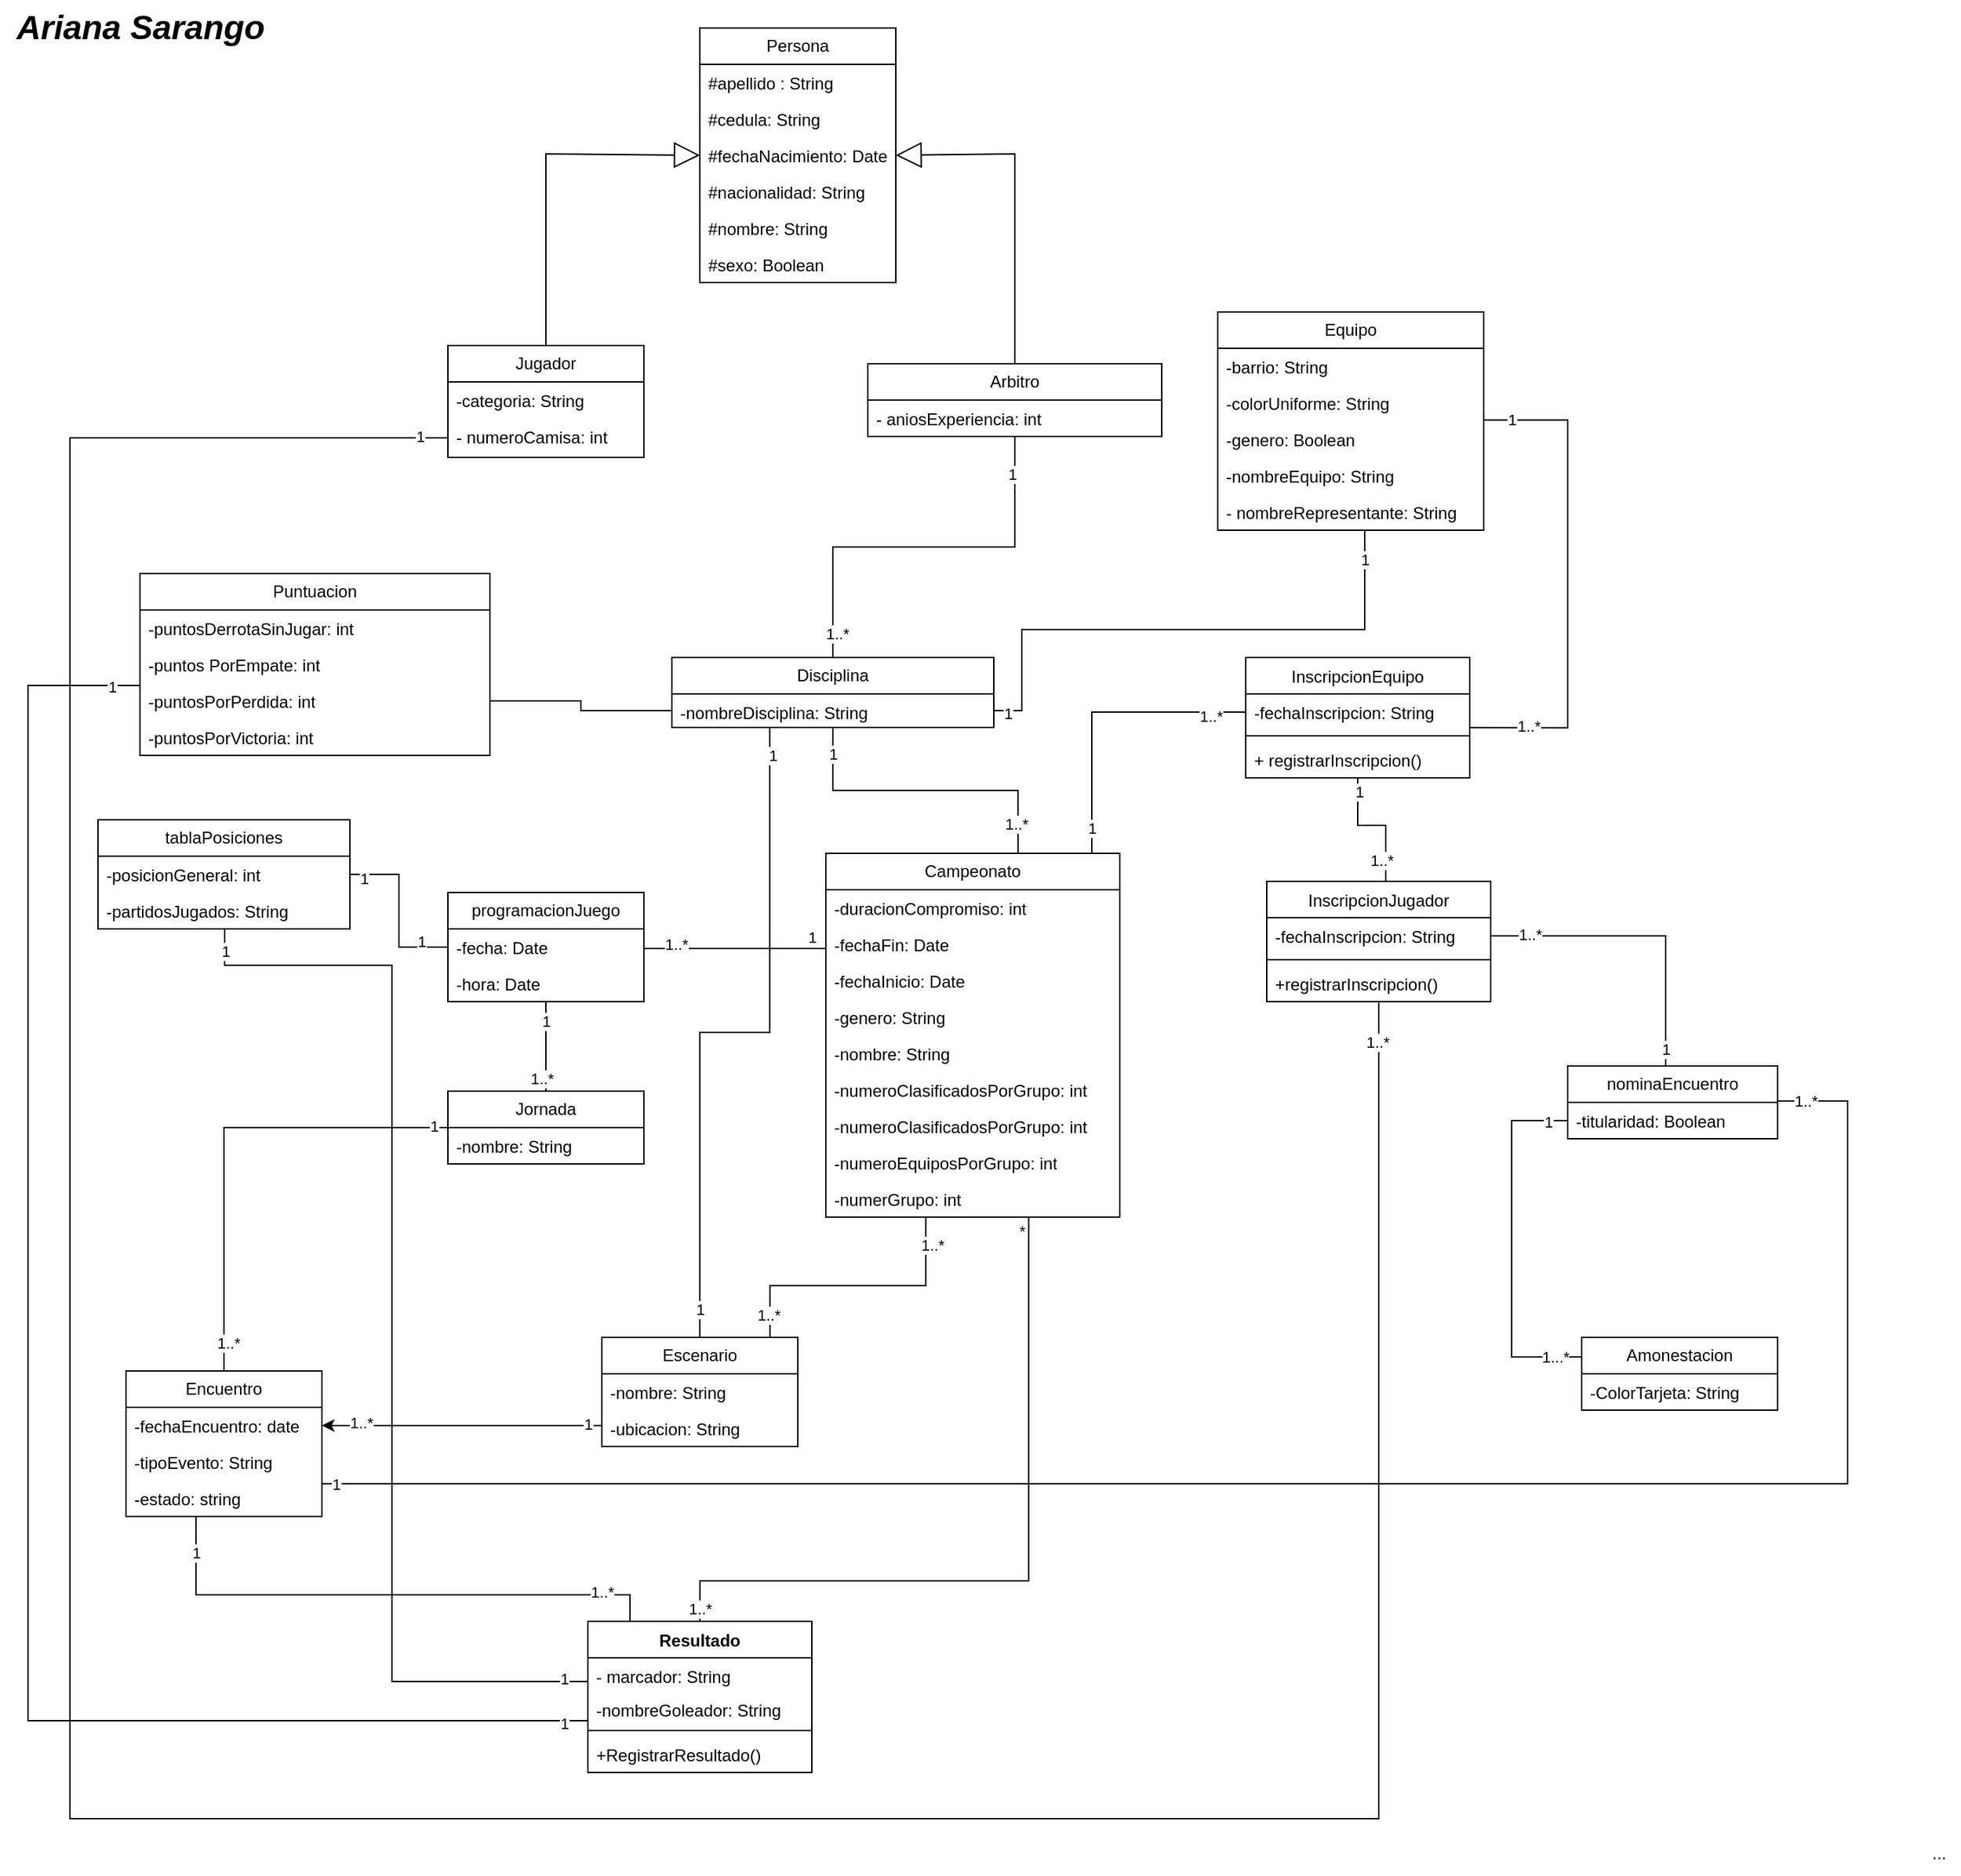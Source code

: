 <mxfile version="24.7.6">
  <diagram id="C5RBs43oDa-KdzZeNtuy" name="Page-1">
    <mxGraphModel dx="2096" dy="1046" grid="1" gridSize="10" guides="1" tooltips="1" connect="1" arrows="1" fold="1" page="1" pageScale="1" pageWidth="827" pageHeight="1169" math="0" shadow="0">
      <root>
        <mxCell id="WIyWlLk6GJQsqaUBKTNV-0" />
        <mxCell id="WIyWlLk6GJQsqaUBKTNV-1" parent="WIyWlLk6GJQsqaUBKTNV-0" />
        <mxCell id="uqy0096TLvoVK40KqQ0G-0" value="Persona" style="swimlane;fontStyle=0;childLayout=stackLayout;horizontal=1;startSize=26;fillColor=none;horizontalStack=0;resizeParent=1;resizeParentMax=0;resizeLast=0;collapsible=1;marginBottom=0;whiteSpace=wrap;html=1;" vertex="1" parent="WIyWlLk6GJQsqaUBKTNV-1">
          <mxGeometry x="510" y="30" width="140" height="182" as="geometry">
            <mxRectangle x="510" y="30" width="90" height="30" as="alternateBounds" />
          </mxGeometry>
        </mxCell>
        <mxCell id="uqy0096TLvoVK40KqQ0G-1" value="#apellido : String" style="text;strokeColor=none;fillColor=none;align=left;verticalAlign=top;spacingLeft=4;spacingRight=4;overflow=hidden;rotatable=0;points=[[0,0.5],[1,0.5]];portConstraint=eastwest;whiteSpace=wrap;html=1;" vertex="1" parent="uqy0096TLvoVK40KqQ0G-0">
          <mxGeometry y="26" width="140" height="26" as="geometry" />
        </mxCell>
        <mxCell id="uqy0096TLvoVK40KqQ0G-2" value="#cedula: String" style="text;strokeColor=none;fillColor=none;align=left;verticalAlign=top;spacingLeft=4;spacingRight=4;overflow=hidden;rotatable=0;points=[[0,0.5],[1,0.5]];portConstraint=eastwest;whiteSpace=wrap;html=1;" vertex="1" parent="uqy0096TLvoVK40KqQ0G-0">
          <mxGeometry y="52" width="140" height="26" as="geometry" />
        </mxCell>
        <mxCell id="uqy0096TLvoVK40KqQ0G-3" value="#fechaNacimiento: Date" style="text;strokeColor=none;fillColor=none;align=left;verticalAlign=top;spacingLeft=4;spacingRight=4;overflow=hidden;rotatable=0;points=[[0,0.5],[1,0.5]];portConstraint=eastwest;whiteSpace=wrap;html=1;" vertex="1" parent="uqy0096TLvoVK40KqQ0G-0">
          <mxGeometry y="78" width="140" height="26" as="geometry" />
        </mxCell>
        <mxCell id="uqy0096TLvoVK40KqQ0G-4" value="#nacionalidad: String" style="text;strokeColor=none;fillColor=none;align=left;verticalAlign=top;spacingLeft=4;spacingRight=4;overflow=hidden;rotatable=0;points=[[0,0.5],[1,0.5]];portConstraint=eastwest;whiteSpace=wrap;html=1;" vertex="1" parent="uqy0096TLvoVK40KqQ0G-0">
          <mxGeometry y="104" width="140" height="26" as="geometry" />
        </mxCell>
        <mxCell id="uqy0096TLvoVK40KqQ0G-5" value="#nombre: String" style="text;strokeColor=none;fillColor=none;align=left;verticalAlign=top;spacingLeft=4;spacingRight=4;overflow=hidden;rotatable=0;points=[[0,0.5],[1,0.5]];portConstraint=eastwest;whiteSpace=wrap;html=1;" vertex="1" parent="uqy0096TLvoVK40KqQ0G-0">
          <mxGeometry y="130" width="140" height="26" as="geometry" />
        </mxCell>
        <mxCell id="uqy0096TLvoVK40KqQ0G-6" value="#sexo: Boolean" style="text;strokeColor=none;fillColor=none;align=left;verticalAlign=top;spacingLeft=4;spacingRight=4;overflow=hidden;rotatable=0;points=[[0,0.5],[1,0.5]];portConstraint=eastwest;whiteSpace=wrap;html=1;" vertex="1" parent="uqy0096TLvoVK40KqQ0G-0">
          <mxGeometry y="156" width="140" height="26" as="geometry" />
        </mxCell>
        <mxCell id="uqy0096TLvoVK40KqQ0G-7" value="Puntuacion" style="swimlane;fontStyle=0;childLayout=stackLayout;horizontal=1;startSize=26;fillColor=none;horizontalStack=0;resizeParent=1;resizeParentMax=0;resizeLast=0;collapsible=1;marginBottom=0;whiteSpace=wrap;html=1;" vertex="1" parent="WIyWlLk6GJQsqaUBKTNV-1">
          <mxGeometry x="110" y="420" width="250" height="130" as="geometry" />
        </mxCell>
        <mxCell id="uqy0096TLvoVK40KqQ0G-8" value="-puntosDerrotaSinJugar: int" style="text;strokeColor=none;fillColor=none;align=left;verticalAlign=top;spacingLeft=4;spacingRight=4;overflow=hidden;rotatable=0;points=[[0,0.5],[1,0.5]];portConstraint=eastwest;whiteSpace=wrap;html=1;" vertex="1" parent="uqy0096TLvoVK40KqQ0G-7">
          <mxGeometry y="26" width="250" height="26" as="geometry" />
        </mxCell>
        <mxCell id="uqy0096TLvoVK40KqQ0G-9" value="-puntos PorEmpate: int" style="text;strokeColor=none;fillColor=none;align=left;verticalAlign=top;spacingLeft=4;spacingRight=4;overflow=hidden;rotatable=0;points=[[0,0.5],[1,0.5]];portConstraint=eastwest;whiteSpace=wrap;html=1;" vertex="1" parent="uqy0096TLvoVK40KqQ0G-7">
          <mxGeometry y="52" width="250" height="26" as="geometry" />
        </mxCell>
        <mxCell id="uqy0096TLvoVK40KqQ0G-10" value="-puntosPorPerdida: int" style="text;strokeColor=none;fillColor=none;align=left;verticalAlign=top;spacingLeft=4;spacingRight=4;overflow=hidden;rotatable=0;points=[[0,0.5],[1,0.5]];portConstraint=eastwest;whiteSpace=wrap;html=1;" vertex="1" parent="uqy0096TLvoVK40KqQ0G-7">
          <mxGeometry y="78" width="250" height="26" as="geometry" />
        </mxCell>
        <mxCell id="uqy0096TLvoVK40KqQ0G-11" value="-puntosPorVictoria: int" style="text;strokeColor=none;fillColor=none;align=left;verticalAlign=top;spacingLeft=4;spacingRight=4;overflow=hidden;rotatable=0;points=[[0,0.5],[1,0.5]];portConstraint=eastwest;whiteSpace=wrap;html=1;" vertex="1" parent="uqy0096TLvoVK40KqQ0G-7">
          <mxGeometry y="104" width="250" height="26" as="geometry" />
        </mxCell>
        <mxCell id="uqy0096TLvoVK40KqQ0G-12" value="Jugador" style="swimlane;fontStyle=0;childLayout=stackLayout;horizontal=1;startSize=26;fillColor=none;horizontalStack=0;resizeParent=1;resizeParentMax=0;resizeLast=0;collapsible=1;marginBottom=0;whiteSpace=wrap;html=1;" vertex="1" parent="WIyWlLk6GJQsqaUBKTNV-1">
          <mxGeometry x="330" y="257" width="140" height="80" as="geometry" />
        </mxCell>
        <mxCell id="uqy0096TLvoVK40KqQ0G-13" value="-categoria: String" style="text;strokeColor=none;fillColor=none;align=left;verticalAlign=top;spacingLeft=4;spacingRight=4;overflow=hidden;rotatable=0;points=[[0,0.5],[1,0.5]];portConstraint=eastwest;whiteSpace=wrap;html=1;" vertex="1" parent="uqy0096TLvoVK40KqQ0G-12">
          <mxGeometry y="26" width="140" height="26" as="geometry" />
        </mxCell>
        <mxCell id="uqy0096TLvoVK40KqQ0G-14" value="- numeroCamisa: int" style="text;strokeColor=none;fillColor=none;align=left;verticalAlign=top;spacingLeft=4;spacingRight=4;overflow=hidden;rotatable=0;points=[[0,0.5],[1,0.5]];portConstraint=eastwest;whiteSpace=wrap;html=1;" vertex="1" parent="uqy0096TLvoVK40KqQ0G-12">
          <mxGeometry y="52" width="140" height="28" as="geometry" />
        </mxCell>
        <mxCell id="uqy0096TLvoVK40KqQ0G-15" value="Arbitro" style="swimlane;fontStyle=0;childLayout=stackLayout;horizontal=1;startSize=26;fillColor=none;horizontalStack=0;resizeParent=1;resizeParentMax=0;resizeLast=0;collapsible=1;marginBottom=0;whiteSpace=wrap;html=1;" vertex="1" parent="WIyWlLk6GJQsqaUBKTNV-1">
          <mxGeometry x="630" y="270" width="210" height="52" as="geometry" />
        </mxCell>
        <mxCell id="uqy0096TLvoVK40KqQ0G-16" value="- aniosExperiencia: int" style="text;strokeColor=none;fillColor=none;align=left;verticalAlign=top;spacingLeft=4;spacingRight=4;overflow=hidden;rotatable=0;points=[[0,0.5],[1,0.5]];portConstraint=eastwest;whiteSpace=wrap;html=1;" vertex="1" parent="uqy0096TLvoVK40KqQ0G-15">
          <mxGeometry y="26" width="210" height="26" as="geometry" />
        </mxCell>
        <mxCell id="uqy0096TLvoVK40KqQ0G-17" value="" style="endArrow=block;endSize=16;endFill=0;html=1;rounded=0;exitX=0.5;exitY=0;exitDx=0;exitDy=0;entryX=0;entryY=0.5;entryDx=0;entryDy=0;" edge="1" parent="WIyWlLk6GJQsqaUBKTNV-1" source="uqy0096TLvoVK40KqQ0G-12" target="uqy0096TLvoVK40KqQ0G-3">
          <mxGeometry width="160" relative="1" as="geometry">
            <mxPoint x="410" y="267" as="sourcePoint" />
            <mxPoint x="520" y="183" as="targetPoint" />
            <Array as="points">
              <mxPoint x="400" y="120" />
            </Array>
          </mxGeometry>
        </mxCell>
        <mxCell id="uqy0096TLvoVK40KqQ0G-18" value="" style="endArrow=block;endSize=16;endFill=0;html=1;rounded=0;entryX=1;entryY=0.5;entryDx=0;entryDy=0;exitX=0.5;exitY=0;exitDx=0;exitDy=0;" edge="1" parent="WIyWlLk6GJQsqaUBKTNV-1" source="uqy0096TLvoVK40KqQ0G-15" target="uqy0096TLvoVK40KqQ0G-3">
          <mxGeometry width="160" relative="1" as="geometry">
            <mxPoint x="720" y="240" as="sourcePoint" />
            <mxPoint x="880" y="240" as="targetPoint" />
            <Array as="points">
              <mxPoint x="735" y="120" />
            </Array>
          </mxGeometry>
        </mxCell>
        <mxCell id="uqy0096TLvoVK40KqQ0G-19" value="" style="edgeStyle=orthogonalEdgeStyle;rounded=0;orthogonalLoop=1;jettySize=auto;html=1;startArrow=none;startFill=0;endArrow=none;endFill=0;" edge="1" parent="WIyWlLk6GJQsqaUBKTNV-1" source="uqy0096TLvoVK40KqQ0G-15" target="uqy0096TLvoVK40KqQ0G-22">
          <mxGeometry relative="1" as="geometry">
            <mxPoint x="580" y="410" as="targetPoint" />
            <mxPoint x="630" y="296" as="sourcePoint" />
          </mxGeometry>
        </mxCell>
        <mxCell id="uqy0096TLvoVK40KqQ0G-20" value="1" style="edgeLabel;html=1;align=center;verticalAlign=middle;resizable=0;points=[];" connectable="0" vertex="1" parent="uqy0096TLvoVK40KqQ0G-19">
          <mxGeometry x="-0.816" y="-2" relative="1" as="geometry">
            <mxPoint as="offset" />
          </mxGeometry>
        </mxCell>
        <mxCell id="uqy0096TLvoVK40KqQ0G-21" value="1..*" style="edgeLabel;html=1;align=center;verticalAlign=middle;resizable=0;points=[];" connectable="0" vertex="1" parent="uqy0096TLvoVK40KqQ0G-19">
          <mxGeometry x="0.877" y="3" relative="1" as="geometry">
            <mxPoint as="offset" />
          </mxGeometry>
        </mxCell>
        <mxCell id="uqy0096TLvoVK40KqQ0G-22" value="Disciplina" style="swimlane;fontStyle=0;childLayout=stackLayout;horizontal=1;startSize=26;fillColor=none;horizontalStack=0;resizeParent=1;resizeParentMax=0;resizeLast=0;collapsible=1;marginBottom=0;whiteSpace=wrap;html=1;" vertex="1" parent="WIyWlLk6GJQsqaUBKTNV-1">
          <mxGeometry x="490" y="480" width="230" height="50" as="geometry" />
        </mxCell>
        <mxCell id="uqy0096TLvoVK40KqQ0G-23" value="-nombreDisciplina: String" style="text;strokeColor=none;fillColor=none;align=left;verticalAlign=top;spacingLeft=4;spacingRight=4;overflow=hidden;rotatable=0;points=[[0,0.5],[1,0.5]];portConstraint=eastwest;whiteSpace=wrap;html=1;" vertex="1" parent="uqy0096TLvoVK40KqQ0G-22">
          <mxGeometry y="26" width="230" height="24" as="geometry" />
        </mxCell>
        <mxCell id="uqy0096TLvoVK40KqQ0G-24" style="edgeStyle=orthogonalEdgeStyle;rounded=0;orthogonalLoop=1;jettySize=auto;html=1;entryX=1;entryY=0.5;entryDx=0;entryDy=0;endArrow=none;endFill=0;" edge="1" parent="WIyWlLk6GJQsqaUBKTNV-1" source="uqy0096TLvoVK40KqQ0G-30" target="uqy0096TLvoVK40KqQ0G-23">
          <mxGeometry relative="1" as="geometry">
            <Array as="points">
              <mxPoint x="985" y="460" />
              <mxPoint x="740" y="460" />
              <mxPoint x="740" y="518" />
            </Array>
          </mxGeometry>
        </mxCell>
        <mxCell id="uqy0096TLvoVK40KqQ0G-25" value="1" style="edgeLabel;html=1;align=center;verticalAlign=middle;resizable=0;points=[];" connectable="0" vertex="1" parent="uqy0096TLvoVK40KqQ0G-24">
          <mxGeometry x="-0.857" relative="1" as="geometry">
            <mxPoint y="-7" as="offset" />
          </mxGeometry>
        </mxCell>
        <mxCell id="uqy0096TLvoVK40KqQ0G-26" value="1" style="edgeLabel;html=1;align=center;verticalAlign=middle;resizable=0;points=[];" connectable="0" vertex="1" parent="uqy0096TLvoVK40KqQ0G-24">
          <mxGeometry x="0.78" y="-4" relative="1" as="geometry">
            <mxPoint x="-6" y="25" as="offset" />
          </mxGeometry>
        </mxCell>
        <mxCell id="uqy0096TLvoVK40KqQ0G-27" style="edgeStyle=orthogonalEdgeStyle;rounded=0;orthogonalLoop=1;jettySize=auto;html=1;entryX=1;entryY=0.93;entryDx=0;entryDy=0;endArrow=none;endFill=0;exitX=0.999;exitY=0.97;exitDx=0;exitDy=0;exitPerimeter=0;entryPerimeter=0;" edge="1" parent="WIyWlLk6GJQsqaUBKTNV-1" source="uqy0096TLvoVK40KqQ0G-32" target="uqy0096TLvoVK40KqQ0G-37">
          <mxGeometry relative="1" as="geometry">
            <mxPoint x="1065.0" y="529.92" as="targetPoint" />
            <mxPoint x="1080" y="310" as="sourcePoint" />
            <Array as="points">
              <mxPoint x="1130" y="310" />
              <mxPoint x="1130" y="530" />
            </Array>
          </mxGeometry>
        </mxCell>
        <mxCell id="uqy0096TLvoVK40KqQ0G-28" value="1" style="edgeLabel;html=1;align=center;verticalAlign=middle;resizable=0;points=[];" connectable="0" vertex="1" parent="uqy0096TLvoVK40KqQ0G-27">
          <mxGeometry x="-0.776" y="-2" relative="1" as="geometry">
            <mxPoint x="-19" y="-2" as="offset" />
          </mxGeometry>
        </mxCell>
        <mxCell id="uqy0096TLvoVK40KqQ0G-29" value="1..*" style="edgeLabel;html=1;align=center;verticalAlign=middle;resizable=0;points=[];" connectable="0" vertex="1" parent="uqy0096TLvoVK40KqQ0G-27">
          <mxGeometry x="0.762" y="-1" relative="1" as="geometry">
            <mxPoint as="offset" />
          </mxGeometry>
        </mxCell>
        <mxCell id="uqy0096TLvoVK40KqQ0G-30" value="Equipo" style="swimlane;fontStyle=0;childLayout=stackLayout;horizontal=1;startSize=26;fillColor=none;horizontalStack=0;resizeParent=1;resizeParentMax=0;resizeLast=0;collapsible=1;marginBottom=0;whiteSpace=wrap;html=1;" vertex="1" parent="WIyWlLk6GJQsqaUBKTNV-1">
          <mxGeometry x="880" y="233" width="190" height="156" as="geometry" />
        </mxCell>
        <mxCell id="uqy0096TLvoVK40KqQ0G-31" value="-barrio: String" style="text;strokeColor=none;fillColor=none;align=left;verticalAlign=top;spacingLeft=4;spacingRight=4;overflow=hidden;rotatable=0;points=[[0,0.5],[1,0.5]];portConstraint=eastwest;whiteSpace=wrap;html=1;" vertex="1" parent="uqy0096TLvoVK40KqQ0G-30">
          <mxGeometry y="26" width="190" height="26" as="geometry" />
        </mxCell>
        <mxCell id="uqy0096TLvoVK40KqQ0G-32" value="-colorUniforme: String" style="text;strokeColor=none;fillColor=none;align=left;verticalAlign=top;spacingLeft=4;spacingRight=4;overflow=hidden;rotatable=0;points=[[0,0.5],[1,0.5]];portConstraint=eastwest;whiteSpace=wrap;html=1;" vertex="1" parent="uqy0096TLvoVK40KqQ0G-30">
          <mxGeometry y="52" width="190" height="26" as="geometry" />
        </mxCell>
        <mxCell id="uqy0096TLvoVK40KqQ0G-33" value="-genero: Boolean" style="text;strokeColor=none;fillColor=none;align=left;verticalAlign=top;spacingLeft=4;spacingRight=4;overflow=hidden;rotatable=0;points=[[0,0.5],[1,0.5]];portConstraint=eastwest;whiteSpace=wrap;html=1;" vertex="1" parent="uqy0096TLvoVK40KqQ0G-30">
          <mxGeometry y="78" width="190" height="26" as="geometry" />
        </mxCell>
        <mxCell id="uqy0096TLvoVK40KqQ0G-34" value="-nombreEquipo: String" style="text;strokeColor=none;fillColor=none;align=left;verticalAlign=top;spacingLeft=4;spacingRight=4;overflow=hidden;rotatable=0;points=[[0,0.5],[1,0.5]];portConstraint=eastwest;whiteSpace=wrap;html=1;" vertex="1" parent="uqy0096TLvoVK40KqQ0G-30">
          <mxGeometry y="104" width="190" height="26" as="geometry" />
        </mxCell>
        <mxCell id="uqy0096TLvoVK40KqQ0G-35" value="- nombreRepresentante: String" style="text;strokeColor=none;fillColor=none;align=left;verticalAlign=top;spacingLeft=4;spacingRight=4;overflow=hidden;rotatable=0;points=[[0,0.5],[1,0.5]];portConstraint=eastwest;whiteSpace=wrap;html=1;" vertex="1" parent="uqy0096TLvoVK40KqQ0G-30">
          <mxGeometry y="130" width="190" height="26" as="geometry" />
        </mxCell>
        <mxCell id="uqy0096TLvoVK40KqQ0G-36" value="&lt;span style=&quot;font-weight: 400;&quot;&gt;InscripcionEquipo&lt;/span&gt;" style="swimlane;fontStyle=1;align=center;verticalAlign=top;childLayout=stackLayout;horizontal=1;startSize=26;horizontalStack=0;resizeParent=1;resizeParentMax=0;resizeLast=0;collapsible=1;marginBottom=0;whiteSpace=wrap;html=1;" vertex="1" parent="WIyWlLk6GJQsqaUBKTNV-1">
          <mxGeometry x="900" y="480" width="160" height="86" as="geometry" />
        </mxCell>
        <mxCell id="uqy0096TLvoVK40KqQ0G-37" value="-fechaInscripcion: String" style="text;strokeColor=none;fillColor=none;align=left;verticalAlign=top;spacingLeft=4;spacingRight=4;overflow=hidden;rotatable=0;points=[[0,0.5],[1,0.5]];portConstraint=eastwest;whiteSpace=wrap;html=1;" vertex="1" parent="uqy0096TLvoVK40KqQ0G-36">
          <mxGeometry y="26" width="160" height="26" as="geometry" />
        </mxCell>
        <mxCell id="uqy0096TLvoVK40KqQ0G-38" value="" style="line;strokeWidth=1;fillColor=none;align=left;verticalAlign=middle;spacingTop=-1;spacingLeft=3;spacingRight=3;rotatable=0;labelPosition=right;points=[];portConstraint=eastwest;strokeColor=inherit;" vertex="1" parent="uqy0096TLvoVK40KqQ0G-36">
          <mxGeometry y="52" width="160" height="8" as="geometry" />
        </mxCell>
        <mxCell id="uqy0096TLvoVK40KqQ0G-39" value="+ registrarInscripcion()" style="text;strokeColor=none;fillColor=none;align=left;verticalAlign=top;spacingLeft=4;spacingRight=4;overflow=hidden;rotatable=0;points=[[0,0.5],[1,0.5]];portConstraint=eastwest;whiteSpace=wrap;html=1;" vertex="1" parent="uqy0096TLvoVK40KqQ0G-36">
          <mxGeometry y="60" width="160" height="26" as="geometry" />
        </mxCell>
        <mxCell id="uqy0096TLvoVK40KqQ0G-40" value="&lt;span style=&quot;font-weight: 400;&quot;&gt;InscripcionJugador&lt;/span&gt;" style="swimlane;fontStyle=1;align=center;verticalAlign=top;childLayout=stackLayout;horizontal=1;startSize=26;horizontalStack=0;resizeParent=1;resizeParentMax=0;resizeLast=0;collapsible=1;marginBottom=0;whiteSpace=wrap;html=1;" vertex="1" parent="WIyWlLk6GJQsqaUBKTNV-1">
          <mxGeometry x="915" y="640" width="160" height="86" as="geometry" />
        </mxCell>
        <mxCell id="uqy0096TLvoVK40KqQ0G-41" value="-fechaInscripcion: String" style="text;strokeColor=none;fillColor=none;align=left;verticalAlign=top;spacingLeft=4;spacingRight=4;overflow=hidden;rotatable=0;points=[[0,0.5],[1,0.5]];portConstraint=eastwest;whiteSpace=wrap;html=1;" vertex="1" parent="uqy0096TLvoVK40KqQ0G-40">
          <mxGeometry y="26" width="160" height="26" as="geometry" />
        </mxCell>
        <mxCell id="uqy0096TLvoVK40KqQ0G-42" value="" style="line;strokeWidth=1;fillColor=none;align=left;verticalAlign=middle;spacingTop=-1;spacingLeft=3;spacingRight=3;rotatable=0;labelPosition=right;points=[];portConstraint=eastwest;strokeColor=inherit;" vertex="1" parent="uqy0096TLvoVK40KqQ0G-40">
          <mxGeometry y="52" width="160" height="8" as="geometry" />
        </mxCell>
        <mxCell id="uqy0096TLvoVK40KqQ0G-43" value="+registrarInscripcion()" style="text;strokeColor=none;fillColor=none;align=left;verticalAlign=top;spacingLeft=4;spacingRight=4;overflow=hidden;rotatable=0;points=[[0,0.5],[1,0.5]];portConstraint=eastwest;whiteSpace=wrap;html=1;" vertex="1" parent="uqy0096TLvoVK40KqQ0G-40">
          <mxGeometry y="60" width="160" height="26" as="geometry" />
        </mxCell>
        <mxCell id="uqy0096TLvoVK40KqQ0G-44" value="Campeonato" style="swimlane;fontStyle=0;childLayout=stackLayout;horizontal=1;startSize=26;fillColor=none;horizontalStack=0;resizeParent=1;resizeParentMax=0;resizeLast=0;collapsible=1;marginBottom=0;whiteSpace=wrap;html=1;" vertex="1" parent="WIyWlLk6GJQsqaUBKTNV-1">
          <mxGeometry x="600" y="620" width="210" height="260" as="geometry" />
        </mxCell>
        <mxCell id="uqy0096TLvoVK40KqQ0G-45" value="-duracionCompromiso: int" style="text;strokeColor=none;fillColor=none;align=left;verticalAlign=top;spacingLeft=4;spacingRight=4;overflow=hidden;rotatable=0;points=[[0,0.5],[1,0.5]];portConstraint=eastwest;whiteSpace=wrap;html=1;" vertex="1" parent="uqy0096TLvoVK40KqQ0G-44">
          <mxGeometry y="26" width="210" height="26" as="geometry" />
        </mxCell>
        <mxCell id="uqy0096TLvoVK40KqQ0G-46" value="-fechaFin: Date&lt;div&gt;&lt;br/&gt;&lt;/div&gt;" style="text;strokeColor=none;fillColor=none;align=left;verticalAlign=top;spacingLeft=4;spacingRight=4;overflow=hidden;rotatable=0;points=[[0,0.5],[1,0.5]];portConstraint=eastwest;whiteSpace=wrap;html=1;" vertex="1" parent="uqy0096TLvoVK40KqQ0G-44">
          <mxGeometry y="52" width="210" height="26" as="geometry" />
        </mxCell>
        <mxCell id="uqy0096TLvoVK40KqQ0G-47" value="-fechaInicio: Date" style="text;strokeColor=none;fillColor=none;align=left;verticalAlign=top;spacingLeft=4;spacingRight=4;overflow=hidden;rotatable=0;points=[[0,0.5],[1,0.5]];portConstraint=eastwest;whiteSpace=wrap;html=1;" vertex="1" parent="uqy0096TLvoVK40KqQ0G-44">
          <mxGeometry y="78" width="210" height="26" as="geometry" />
        </mxCell>
        <mxCell id="uqy0096TLvoVK40KqQ0G-48" value="-genero: String" style="text;strokeColor=none;fillColor=none;align=left;verticalAlign=top;spacingLeft=4;spacingRight=4;overflow=hidden;rotatable=0;points=[[0,0.5],[1,0.5]];portConstraint=eastwest;whiteSpace=wrap;html=1;" vertex="1" parent="uqy0096TLvoVK40KqQ0G-44">
          <mxGeometry y="104" width="210" height="26" as="geometry" />
        </mxCell>
        <mxCell id="uqy0096TLvoVK40KqQ0G-49" value="-nombre: String" style="text;strokeColor=none;fillColor=none;align=left;verticalAlign=top;spacingLeft=4;spacingRight=4;overflow=hidden;rotatable=0;points=[[0,0.5],[1,0.5]];portConstraint=eastwest;whiteSpace=wrap;html=1;" vertex="1" parent="uqy0096TLvoVK40KqQ0G-44">
          <mxGeometry y="130" width="210" height="26" as="geometry" />
        </mxCell>
        <mxCell id="uqy0096TLvoVK40KqQ0G-50" value="-numeroClasificadosPorGrupo: int" style="text;strokeColor=none;fillColor=none;align=left;verticalAlign=top;spacingLeft=4;spacingRight=4;overflow=hidden;rotatable=0;points=[[0,0.5],[1,0.5]];portConstraint=eastwest;whiteSpace=wrap;html=1;" vertex="1" parent="uqy0096TLvoVK40KqQ0G-44">
          <mxGeometry y="156" width="210" height="26" as="geometry" />
        </mxCell>
        <mxCell id="uqy0096TLvoVK40KqQ0G-51" value="-numeroClasificadosPorGrupo: int" style="text;strokeColor=none;fillColor=none;align=left;verticalAlign=top;spacingLeft=4;spacingRight=4;overflow=hidden;rotatable=0;points=[[0,0.5],[1,0.5]];portConstraint=eastwest;whiteSpace=wrap;html=1;" vertex="1" parent="uqy0096TLvoVK40KqQ0G-44">
          <mxGeometry y="182" width="210" height="26" as="geometry" />
        </mxCell>
        <mxCell id="uqy0096TLvoVK40KqQ0G-52" value="-numeroEquiposPorGrupo: int" style="text;strokeColor=none;fillColor=none;align=left;verticalAlign=top;spacingLeft=4;spacingRight=4;overflow=hidden;rotatable=0;points=[[0,0.5],[1,0.5]];portConstraint=eastwest;whiteSpace=wrap;html=1;" vertex="1" parent="uqy0096TLvoVK40KqQ0G-44">
          <mxGeometry y="208" width="210" height="26" as="geometry" />
        </mxCell>
        <mxCell id="uqy0096TLvoVK40KqQ0G-53" value="-numerGrupo: int" style="text;strokeColor=none;fillColor=none;align=left;verticalAlign=top;spacingLeft=4;spacingRight=4;overflow=hidden;rotatable=0;points=[[0,0.5],[1,0.5]];portConstraint=eastwest;whiteSpace=wrap;html=1;" vertex="1" parent="uqy0096TLvoVK40KqQ0G-44">
          <mxGeometry y="234" width="210" height="26" as="geometry" />
        </mxCell>
        <mxCell id="uqy0096TLvoVK40KqQ0G-54" style="edgeStyle=orthogonalEdgeStyle;rounded=0;orthogonalLoop=1;jettySize=auto;html=1;endArrow=none;endFill=0;entryX=0.354;entryY=0.999;entryDx=0;entryDy=0;entryPerimeter=0;" edge="1" parent="WIyWlLk6GJQsqaUBKTNV-1" target="uqy0096TLvoVK40KqQ0G-70">
          <mxGeometry relative="1" as="geometry">
            <mxPoint x="140" y="1100" as="targetPoint" />
            <Array as="points">
              <mxPoint x="460" y="1150" />
              <mxPoint x="150" y="1150" />
              <mxPoint x="150" y="1095" />
              <mxPoint x="150" y="1095" />
            </Array>
            <mxPoint x="460.067" y="1180" as="sourcePoint" />
          </mxGeometry>
        </mxCell>
        <mxCell id="uqy0096TLvoVK40KqQ0G-55" value="1" style="edgeLabel;html=1;align=center;verticalAlign=middle;resizable=0;points=[];" connectable="0" vertex="1" parent="uqy0096TLvoVK40KqQ0G-54">
          <mxGeometry x="0.786" y="-2" relative="1" as="geometry">
            <mxPoint x="-2" y="-16" as="offset" />
          </mxGeometry>
        </mxCell>
        <mxCell id="uqy0096TLvoVK40KqQ0G-56" value="1..*" style="edgeLabel;html=1;align=center;verticalAlign=middle;resizable=0;points=[];" connectable="0" vertex="1" parent="uqy0096TLvoVK40KqQ0G-54">
          <mxGeometry x="-0.797" y="-2" relative="1" as="geometry">
            <mxPoint x="-10" as="offset" />
          </mxGeometry>
        </mxCell>
        <mxCell id="uqy0096TLvoVK40KqQ0G-57" style="edgeStyle=orthogonalEdgeStyle;rounded=0;orthogonalLoop=1;jettySize=auto;html=1;entryX=1;entryY=0.5;entryDx=0;entryDy=0;endArrow=none;endFill=0;" edge="1" parent="WIyWlLk6GJQsqaUBKTNV-1" source="uqy0096TLvoVK40KqQ0G-60" target="uqy0096TLvoVK40KqQ0G-41">
          <mxGeometry relative="1" as="geometry">
            <Array as="points">
              <mxPoint x="1200" y="679" />
            </Array>
          </mxGeometry>
        </mxCell>
        <mxCell id="uqy0096TLvoVK40KqQ0G-58" value="1..*" style="edgeLabel;html=1;align=center;verticalAlign=middle;resizable=0;points=[];" connectable="0" vertex="1" parent="uqy0096TLvoVK40KqQ0G-57">
          <mxGeometry x="0.742" y="-1" relative="1" as="geometry">
            <mxPoint as="offset" />
          </mxGeometry>
        </mxCell>
        <mxCell id="uqy0096TLvoVK40KqQ0G-59" value="1" style="edgeLabel;html=1;align=center;verticalAlign=middle;resizable=0;points=[];" connectable="0" vertex="1" parent="uqy0096TLvoVK40KqQ0G-57">
          <mxGeometry x="-0.708" y="3" relative="1" as="geometry">
            <mxPoint x="3" y="20" as="offset" />
          </mxGeometry>
        </mxCell>
        <mxCell id="uqy0096TLvoVK40KqQ0G-60" value="nominaEncuentro" style="swimlane;fontStyle=0;childLayout=stackLayout;horizontal=1;startSize=26;fillColor=none;horizontalStack=0;resizeParent=1;resizeParentMax=0;resizeLast=0;collapsible=1;marginBottom=0;whiteSpace=wrap;html=1;" vertex="1" parent="WIyWlLk6GJQsqaUBKTNV-1">
          <mxGeometry x="1130" y="772" width="150" height="52" as="geometry" />
        </mxCell>
        <mxCell id="uqy0096TLvoVK40KqQ0G-61" value="-titularidad: Boolean" style="text;strokeColor=none;fillColor=none;align=left;verticalAlign=top;spacingLeft=4;spacingRight=4;overflow=hidden;rotatable=0;points=[[0,0.5],[1,0.5]];portConstraint=eastwest;whiteSpace=wrap;html=1;" vertex="1" parent="uqy0096TLvoVK40KqQ0G-60">
          <mxGeometry y="26" width="150" height="26" as="geometry" />
        </mxCell>
        <mxCell id="uqy0096TLvoVK40KqQ0G-62" style="edgeStyle=orthogonalEdgeStyle;rounded=0;orthogonalLoop=1;jettySize=auto;html=1;endArrow=none;endFill=0;" edge="1" parent="WIyWlLk6GJQsqaUBKTNV-1" source="uqy0096TLvoVK40KqQ0G-65" target="uqy0096TLvoVK40KqQ0G-61">
          <mxGeometry relative="1" as="geometry">
            <Array as="points">
              <mxPoint x="1090" y="980" />
              <mxPoint x="1090" y="811" />
            </Array>
          </mxGeometry>
        </mxCell>
        <mxCell id="uqy0096TLvoVK40KqQ0G-63" value="1" style="edgeLabel;html=1;align=center;verticalAlign=middle;resizable=0;points=[];" connectable="0" vertex="1" parent="uqy0096TLvoVK40KqQ0G-62">
          <mxGeometry x="0.888" y="-1" relative="1" as="geometry">
            <mxPoint as="offset" />
          </mxGeometry>
        </mxCell>
        <mxCell id="uqy0096TLvoVK40KqQ0G-64" value="1...*" style="edgeLabel;html=1;align=center;verticalAlign=middle;resizable=0;points=[];" connectable="0" vertex="1" parent="uqy0096TLvoVK40KqQ0G-62">
          <mxGeometry x="-0.902" y="4" relative="1" as="geometry">
            <mxPoint x="-7" y="-4" as="offset" />
          </mxGeometry>
        </mxCell>
        <mxCell id="uqy0096TLvoVK40KqQ0G-65" value="Amonestacion" style="swimlane;fontStyle=0;childLayout=stackLayout;horizontal=1;startSize=26;fillColor=none;horizontalStack=0;resizeParent=1;resizeParentMax=0;resizeLast=0;collapsible=1;marginBottom=0;whiteSpace=wrap;html=1;" vertex="1" parent="WIyWlLk6GJQsqaUBKTNV-1">
          <mxGeometry x="1140" y="966" width="140" height="52" as="geometry" />
        </mxCell>
        <mxCell id="uqy0096TLvoVK40KqQ0G-66" value="-ColorTarjeta: String" style="text;strokeColor=none;fillColor=none;align=left;verticalAlign=top;spacingLeft=4;spacingRight=4;overflow=hidden;rotatable=0;points=[[0,0.5],[1,0.5]];portConstraint=eastwest;whiteSpace=wrap;html=1;" vertex="1" parent="uqy0096TLvoVK40KqQ0G-65">
          <mxGeometry y="26" width="140" height="26" as="geometry" />
        </mxCell>
        <mxCell id="uqy0096TLvoVK40KqQ0G-67" value="Encuentro" style="swimlane;fontStyle=0;childLayout=stackLayout;horizontal=1;startSize=26;fillColor=none;horizontalStack=0;resizeParent=1;resizeParentMax=0;resizeLast=0;collapsible=1;marginBottom=0;whiteSpace=wrap;html=1;" vertex="1" parent="WIyWlLk6GJQsqaUBKTNV-1">
          <mxGeometry x="100" y="990" width="140" height="104" as="geometry" />
        </mxCell>
        <mxCell id="uqy0096TLvoVK40KqQ0G-68" value="-fechaEncuentro: date" style="text;strokeColor=none;fillColor=none;align=left;verticalAlign=top;spacingLeft=4;spacingRight=4;overflow=hidden;rotatable=0;points=[[0,0.5],[1,0.5]];portConstraint=eastwest;whiteSpace=wrap;html=1;" vertex="1" parent="uqy0096TLvoVK40KqQ0G-67">
          <mxGeometry y="26" width="140" height="26" as="geometry" />
        </mxCell>
        <mxCell id="uqy0096TLvoVK40KqQ0G-69" value="-tipoEvento: String" style="text;strokeColor=none;fillColor=none;align=left;verticalAlign=top;spacingLeft=4;spacingRight=4;overflow=hidden;rotatable=0;points=[[0,0.5],[1,0.5]];portConstraint=eastwest;whiteSpace=wrap;html=1;" vertex="1" parent="uqy0096TLvoVK40KqQ0G-67">
          <mxGeometry y="52" width="140" height="26" as="geometry" />
        </mxCell>
        <mxCell id="uqy0096TLvoVK40KqQ0G-70" value="-estado: string" style="text;strokeColor=none;fillColor=none;align=left;verticalAlign=top;spacingLeft=4;spacingRight=4;overflow=hidden;rotatable=0;points=[[0,0.5],[1,0.5]];portConstraint=eastwest;whiteSpace=wrap;html=1;" vertex="1" parent="uqy0096TLvoVK40KqQ0G-67">
          <mxGeometry y="78" width="140" height="26" as="geometry" />
        </mxCell>
        <mxCell id="uqy0096TLvoVK40KqQ0G-71" style="edgeStyle=orthogonalEdgeStyle;rounded=0;orthogonalLoop=1;jettySize=auto;html=1;endArrow=none;endFill=0;" edge="1" parent="WIyWlLk6GJQsqaUBKTNV-1" source="uqy0096TLvoVK40KqQ0G-74" target="uqy0096TLvoVK40KqQ0G-67">
          <mxGeometry relative="1" as="geometry" />
        </mxCell>
        <mxCell id="uqy0096TLvoVK40KqQ0G-72" value="1" style="edgeLabel;html=1;align=center;verticalAlign=middle;resizable=0;points=[];" connectable="0" vertex="1" parent="uqy0096TLvoVK40KqQ0G-71">
          <mxGeometry x="-0.667" y="-1" relative="1" as="geometry">
            <mxPoint x="45" as="offset" />
          </mxGeometry>
        </mxCell>
        <mxCell id="uqy0096TLvoVK40KqQ0G-73" value="1..*" style="edgeLabel;html=1;align=center;verticalAlign=middle;resizable=0;points=[];" connectable="0" vertex="1" parent="uqy0096TLvoVK40KqQ0G-71">
          <mxGeometry x="0.823" y="3" relative="1" as="geometry">
            <mxPoint y="9" as="offset" />
          </mxGeometry>
        </mxCell>
        <mxCell id="uqy0096TLvoVK40KqQ0G-74" value="Jornada" style="swimlane;fontStyle=0;childLayout=stackLayout;horizontal=1;startSize=26;fillColor=none;horizontalStack=0;resizeParent=1;resizeParentMax=0;resizeLast=0;collapsible=1;marginBottom=0;whiteSpace=wrap;html=1;" vertex="1" parent="WIyWlLk6GJQsqaUBKTNV-1">
          <mxGeometry x="330" y="790" width="140" height="52" as="geometry" />
        </mxCell>
        <mxCell id="uqy0096TLvoVK40KqQ0G-75" value="-nombre: String" style="text;strokeColor=none;fillColor=none;align=left;verticalAlign=top;spacingLeft=4;spacingRight=4;overflow=hidden;rotatable=0;points=[[0,0.5],[1,0.5]];portConstraint=eastwest;whiteSpace=wrap;html=1;" vertex="1" parent="uqy0096TLvoVK40KqQ0G-74">
          <mxGeometry y="26" width="140" height="26" as="geometry" />
        </mxCell>
        <mxCell id="uqy0096TLvoVK40KqQ0G-76" style="edgeStyle=orthogonalEdgeStyle;rounded=0;orthogonalLoop=1;jettySize=auto;html=1;entryX=0;entryY=0.5;entryDx=0;entryDy=0;endArrow=none;endFill=0;" edge="1" parent="WIyWlLk6GJQsqaUBKTNV-1">
          <mxGeometry relative="1" as="geometry">
            <mxPoint x="470" y="688.0" as="sourcePoint" />
            <mxPoint x="600" y="686" as="targetPoint" />
            <Array as="points">
              <mxPoint x="600" y="688" />
            </Array>
          </mxGeometry>
        </mxCell>
        <mxCell id="uqy0096TLvoVK40KqQ0G-77" value="1..*" style="edgeLabel;html=1;align=center;verticalAlign=middle;resizable=0;points=[];" connectable="0" vertex="1" parent="uqy0096TLvoVK40KqQ0G-76">
          <mxGeometry x="-0.656" y="3" relative="1" as="geometry">
            <mxPoint as="offset" />
          </mxGeometry>
        </mxCell>
        <mxCell id="uqy0096TLvoVK40KqQ0G-78" value="programacionJuego" style="swimlane;fontStyle=0;childLayout=stackLayout;horizontal=1;startSize=26;fillColor=none;horizontalStack=0;resizeParent=1;resizeParentMax=0;resizeLast=0;collapsible=1;marginBottom=0;whiteSpace=wrap;html=1;" vertex="1" parent="WIyWlLk6GJQsqaUBKTNV-1">
          <mxGeometry x="330" y="648" width="140" height="78" as="geometry" />
        </mxCell>
        <mxCell id="uqy0096TLvoVK40KqQ0G-79" value="-fecha: Date" style="text;strokeColor=none;fillColor=none;align=left;verticalAlign=top;spacingLeft=4;spacingRight=4;overflow=hidden;rotatable=0;points=[[0,0.5],[1,0.5]];portConstraint=eastwest;whiteSpace=wrap;html=1;" vertex="1" parent="uqy0096TLvoVK40KqQ0G-78">
          <mxGeometry y="26" width="140" height="26" as="geometry" />
        </mxCell>
        <mxCell id="uqy0096TLvoVK40KqQ0G-80" value="-hora: Date" style="text;strokeColor=none;fillColor=none;align=left;verticalAlign=top;spacingLeft=4;spacingRight=4;overflow=hidden;rotatable=0;points=[[0,0.5],[1,0.5]];portConstraint=eastwest;whiteSpace=wrap;html=1;" vertex="1" parent="uqy0096TLvoVK40KqQ0G-78">
          <mxGeometry y="52" width="140" height="26" as="geometry" />
        </mxCell>
        <mxCell id="uqy0096TLvoVK40KqQ0G-81" style="edgeStyle=orthogonalEdgeStyle;rounded=0;orthogonalLoop=1;jettySize=auto;html=1;entryX=0;entryY=0.5;entryDx=0;entryDy=0;endArrow=none;endFill=0;" edge="1" parent="WIyWlLk6GJQsqaUBKTNV-1" source="uqy0096TLvoVK40KqQ0G-84" target="uqy0096TLvoVK40KqQ0G-79">
          <mxGeometry relative="1" as="geometry" />
        </mxCell>
        <mxCell id="uqy0096TLvoVK40KqQ0G-82" value="1" style="edgeLabel;html=1;align=center;verticalAlign=middle;resizable=0;points=[];" connectable="0" vertex="1" parent="uqy0096TLvoVK40KqQ0G-81">
          <mxGeometry x="0.685" y="4" relative="1" as="geometry">
            <mxPoint as="offset" />
          </mxGeometry>
        </mxCell>
        <mxCell id="uqy0096TLvoVK40KqQ0G-83" value="1" style="edgeLabel;html=1;align=center;verticalAlign=middle;resizable=0;points=[];" connectable="0" vertex="1" parent="uqy0096TLvoVK40KqQ0G-81">
          <mxGeometry x="-0.378" y="-5" relative="1" as="geometry">
            <mxPoint x="-20" as="offset" />
          </mxGeometry>
        </mxCell>
        <mxCell id="uqy0096TLvoVK40KqQ0G-84" value="tablaPosiciones" style="swimlane;fontStyle=0;childLayout=stackLayout;horizontal=1;startSize=26;fillColor=none;horizontalStack=0;resizeParent=1;resizeParentMax=0;resizeLast=0;collapsible=1;marginBottom=0;whiteSpace=wrap;html=1;" vertex="1" parent="WIyWlLk6GJQsqaUBKTNV-1">
          <mxGeometry x="80" y="596" width="180" height="78" as="geometry" />
        </mxCell>
        <mxCell id="uqy0096TLvoVK40KqQ0G-85" value="-posicionGeneral: int" style="text;strokeColor=none;fillColor=none;align=left;verticalAlign=top;spacingLeft=4;spacingRight=4;overflow=hidden;rotatable=0;points=[[0,0.5],[1,0.5]];portConstraint=eastwest;whiteSpace=wrap;html=1;" vertex="1" parent="uqy0096TLvoVK40KqQ0G-84">
          <mxGeometry y="26" width="180" height="26" as="geometry" />
        </mxCell>
        <mxCell id="uqy0096TLvoVK40KqQ0G-86" value="-partidosJugados: String" style="text;strokeColor=none;fillColor=none;align=left;verticalAlign=top;spacingLeft=4;spacingRight=4;overflow=hidden;rotatable=0;points=[[0,0.5],[1,0.5]];portConstraint=eastwest;whiteSpace=wrap;html=1;" vertex="1" parent="uqy0096TLvoVK40KqQ0G-84">
          <mxGeometry y="52" width="180" height="26" as="geometry" />
        </mxCell>
        <mxCell id="uqy0096TLvoVK40KqQ0G-87" style="edgeStyle=orthogonalEdgeStyle;rounded=0;orthogonalLoop=1;jettySize=auto;html=1;entryX=0.654;entryY=0.001;entryDx=0;entryDy=0;entryPerimeter=0;endArrow=none;endFill=0;" edge="1" parent="WIyWlLk6GJQsqaUBKTNV-1" source="uqy0096TLvoVK40KqQ0G-22" target="uqy0096TLvoVK40KqQ0G-44">
          <mxGeometry relative="1" as="geometry" />
        </mxCell>
        <mxCell id="uqy0096TLvoVK40KqQ0G-88" value="1" style="edgeLabel;html=1;align=center;verticalAlign=middle;resizable=0;points=[];" connectable="0" vertex="1" parent="uqy0096TLvoVK40KqQ0G-87">
          <mxGeometry x="-0.835" relative="1" as="geometry">
            <mxPoint as="offset" />
          </mxGeometry>
        </mxCell>
        <mxCell id="uqy0096TLvoVK40KqQ0G-89" value="1..*" style="edgeLabel;html=1;align=center;verticalAlign=middle;resizable=0;points=[];" connectable="0" vertex="1" parent="uqy0096TLvoVK40KqQ0G-87">
          <mxGeometry x="0.809" y="-2" relative="1" as="geometry">
            <mxPoint as="offset" />
          </mxGeometry>
        </mxCell>
        <mxCell id="uqy0096TLvoVK40KqQ0G-90" style="edgeStyle=orthogonalEdgeStyle;rounded=0;orthogonalLoop=1;jettySize=auto;html=1;exitX=0.858;exitY=0.005;exitDx=0;exitDy=0;endArrow=none;endFill=0;entryX=0.34;entryY=0.983;entryDx=0;entryDy=0;entryPerimeter=0;exitPerimeter=0;" edge="1" parent="WIyWlLk6GJQsqaUBKTNV-1" source="uqy0096TLvoVK40KqQ0G-93" target="uqy0096TLvoVK40KqQ0G-53">
          <mxGeometry relative="1" as="geometry">
            <mxPoint x="670" y="890" as="targetPoint" />
            <Array as="points">
              <mxPoint x="560" y="929" />
              <mxPoint x="671" y="929" />
            </Array>
          </mxGeometry>
        </mxCell>
        <mxCell id="uqy0096TLvoVK40KqQ0G-91" value="1..*" style="edgeLabel;html=1;align=center;verticalAlign=middle;resizable=0;points=[];" connectable="0" vertex="1" parent="uqy0096TLvoVK40KqQ0G-90">
          <mxGeometry x="-0.504" y="-4" relative="1" as="geometry">
            <mxPoint x="-13" y="17" as="offset" />
          </mxGeometry>
        </mxCell>
        <mxCell id="uqy0096TLvoVK40KqQ0G-92" value="1..*" style="edgeLabel;html=1;align=center;verticalAlign=middle;resizable=0;points=[];" connectable="0" vertex="1" parent="uqy0096TLvoVK40KqQ0G-90">
          <mxGeometry x="0.511" y="-4" relative="1" as="geometry">
            <mxPoint y="-28" as="offset" />
          </mxGeometry>
        </mxCell>
        <mxCell id="uqy0096TLvoVK40KqQ0G-93" value="Escenario" style="swimlane;fontStyle=0;childLayout=stackLayout;horizontal=1;startSize=26;fillColor=none;horizontalStack=0;resizeParent=1;resizeParentMax=0;resizeLast=0;collapsible=1;marginBottom=0;whiteSpace=wrap;html=1;" vertex="1" parent="WIyWlLk6GJQsqaUBKTNV-1">
          <mxGeometry x="440" y="966" width="140" height="78" as="geometry" />
        </mxCell>
        <mxCell id="uqy0096TLvoVK40KqQ0G-94" value="-nombre: String&lt;div&gt;&lt;br&gt;&lt;/div&gt;" style="text;strokeColor=none;fillColor=none;align=left;verticalAlign=top;spacingLeft=4;spacingRight=4;overflow=hidden;rotatable=0;points=[[0,0.5],[1,0.5]];portConstraint=eastwest;whiteSpace=wrap;html=1;" vertex="1" parent="uqy0096TLvoVK40KqQ0G-93">
          <mxGeometry y="26" width="140" height="26" as="geometry" />
        </mxCell>
        <mxCell id="uqy0096TLvoVK40KqQ0G-95" value="-ubicacion: String" style="text;strokeColor=none;fillColor=none;align=left;verticalAlign=top;spacingLeft=4;spacingRight=4;overflow=hidden;rotatable=0;points=[[0,0.5],[1,0.5]];portConstraint=eastwest;whiteSpace=wrap;html=1;" vertex="1" parent="uqy0096TLvoVK40KqQ0G-93">
          <mxGeometry y="52" width="140" height="26" as="geometry" />
        </mxCell>
        <mxCell id="uqy0096TLvoVK40KqQ0G-96" style="edgeStyle=orthogonalEdgeStyle;rounded=0;orthogonalLoop=1;jettySize=auto;html=1;entryX=0.304;entryY=1;entryDx=0;entryDy=0;entryPerimeter=0;endArrow=none;endFill=0;" edge="1" parent="WIyWlLk6GJQsqaUBKTNV-1" source="uqy0096TLvoVK40KqQ0G-93" target="uqy0096TLvoVK40KqQ0G-23">
          <mxGeometry relative="1" as="geometry">
            <Array as="points" />
          </mxGeometry>
        </mxCell>
        <mxCell id="uqy0096TLvoVK40KqQ0G-97" value="1" style="edgeLabel;html=1;align=center;verticalAlign=middle;resizable=0;points=[];" connectable="0" vertex="1" parent="uqy0096TLvoVK40KqQ0G-96">
          <mxGeometry x="-0.918" y="3" relative="1" as="geometry">
            <mxPoint x="3" as="offset" />
          </mxGeometry>
        </mxCell>
        <mxCell id="uqy0096TLvoVK40KqQ0G-98" value="1" style="edgeLabel;html=1;align=center;verticalAlign=middle;resizable=0;points=[];" connectable="0" vertex="1" parent="uqy0096TLvoVK40KqQ0G-96">
          <mxGeometry x="0.844" y="-2" relative="1" as="geometry">
            <mxPoint y="-18" as="offset" />
          </mxGeometry>
        </mxCell>
        <mxCell id="uqy0096TLvoVK40KqQ0G-99" value="1" style="edgeLabel;html=1;align=center;verticalAlign=middle;resizable=0;points=[];" connectable="0" vertex="1" parent="uqy0096TLvoVK40KqQ0G-96">
          <mxGeometry x="0.327" y="-7" relative="1" as="geometry">
            <mxPoint x="23" y="-14" as="offset" />
          </mxGeometry>
        </mxCell>
        <mxCell id="uqy0096TLvoVK40KqQ0G-100" style="edgeStyle=orthogonalEdgeStyle;rounded=0;orthogonalLoop=1;jettySize=auto;html=1;endArrow=none;endFill=0;entryX=0.5;entryY=0;entryDx=0;entryDy=0;" edge="1" parent="WIyWlLk6GJQsqaUBKTNV-1" target="uqy0096TLvoVK40KqQ0G-40">
          <mxGeometry relative="1" as="geometry">
            <mxPoint x="980" y="566" as="sourcePoint" />
            <mxPoint x="980" y="630" as="targetPoint" />
            <Array as="points">
              <mxPoint x="980" y="600" />
              <mxPoint x="1000" y="600" />
              <mxPoint x="1000" y="640" />
            </Array>
          </mxGeometry>
        </mxCell>
        <mxCell id="uqy0096TLvoVK40KqQ0G-101" value="1" style="edgeLabel;html=1;align=center;verticalAlign=middle;resizable=0;points=[];" connectable="0" vertex="1" parent="uqy0096TLvoVK40KqQ0G-100">
          <mxGeometry x="-0.8" y="1" relative="1" as="geometry">
            <mxPoint as="offset" />
          </mxGeometry>
        </mxCell>
        <mxCell id="uqy0096TLvoVK40KqQ0G-102" value="1..*" style="edgeLabel;html=1;align=center;verticalAlign=middle;resizable=0;points=[];" connectable="0" vertex="1" parent="uqy0096TLvoVK40KqQ0G-100">
          <mxGeometry x="0.596" y="-3" relative="1" as="geometry">
            <mxPoint as="offset" />
          </mxGeometry>
        </mxCell>
        <mxCell id="uqy0096TLvoVK40KqQ0G-103" style="edgeStyle=orthogonalEdgeStyle;rounded=0;orthogonalLoop=1;jettySize=auto;html=1;endArrow=none;endFill=0;" edge="1" parent="WIyWlLk6GJQsqaUBKTNV-1" source="uqy0096TLvoVK40KqQ0G-37">
          <mxGeometry relative="1" as="geometry">
            <mxPoint x="790" y="620" as="targetPoint" />
            <Array as="points">
              <mxPoint x="790" y="519" />
              <mxPoint x="790" y="620" />
            </Array>
          </mxGeometry>
        </mxCell>
        <mxCell id="uqy0096TLvoVK40KqQ0G-104" value="1" style="edgeLabel;html=1;align=center;verticalAlign=middle;resizable=0;points=[];" connectable="0" vertex="1" parent="uqy0096TLvoVK40KqQ0G-103">
          <mxGeometry x="0.822" relative="1" as="geometry">
            <mxPoint y="1" as="offset" />
          </mxGeometry>
        </mxCell>
        <mxCell id="uqy0096TLvoVK40KqQ0G-105" value="1..*" style="edgeLabel;html=1;align=center;verticalAlign=middle;resizable=0;points=[];" connectable="0" vertex="1" parent="uqy0096TLvoVK40KqQ0G-103">
          <mxGeometry x="-0.759" y="3" relative="1" as="geometry">
            <mxPoint as="offset" />
          </mxGeometry>
        </mxCell>
        <mxCell id="uqy0096TLvoVK40KqQ0G-106" style="edgeStyle=orthogonalEdgeStyle;rounded=0;orthogonalLoop=1;jettySize=auto;html=1;endArrow=none;endFill=0;" edge="1" parent="WIyWlLk6GJQsqaUBKTNV-1" source="uqy0096TLvoVK40KqQ0G-43" target="uqy0096TLvoVK40KqQ0G-14">
          <mxGeometry relative="1" as="geometry">
            <Array as="points">
              <mxPoint x="995" y="1310" />
              <mxPoint x="60" y="1310" />
              <mxPoint x="60" y="323" />
            </Array>
          </mxGeometry>
        </mxCell>
        <mxCell id="uqy0096TLvoVK40KqQ0G-107" value="1..*" style="edgeLabel;html=1;align=center;verticalAlign=middle;resizable=0;points=[];" connectable="0" vertex="1" parent="uqy0096TLvoVK40KqQ0G-106">
          <mxGeometry x="-0.979" y="-1" relative="1" as="geometry">
            <mxPoint as="offset" />
          </mxGeometry>
        </mxCell>
        <mxCell id="uqy0096TLvoVK40KqQ0G-108" value="1" style="edgeLabel;html=1;align=center;verticalAlign=middle;resizable=0;points=[];" connectable="0" vertex="1" parent="uqy0096TLvoVK40KqQ0G-106">
          <mxGeometry x="0.969" y="1" relative="1" as="geometry">
            <mxPoint x="23" as="offset" />
          </mxGeometry>
        </mxCell>
        <mxCell id="uqy0096TLvoVK40KqQ0G-109" style="edgeStyle=orthogonalEdgeStyle;rounded=0;orthogonalLoop=1;jettySize=auto;html=1;exitX=0.5;exitY=0;exitDx=0;exitDy=0;endArrow=none;endFill=0;" edge="1" parent="WIyWlLk6GJQsqaUBKTNV-1" source="uqy0096TLvoVK40KqQ0G-74">
          <mxGeometry relative="1" as="geometry">
            <Array as="points">
              <mxPoint x="400" y="726" />
            </Array>
            <mxPoint x="400" y="726" as="targetPoint" />
          </mxGeometry>
        </mxCell>
        <mxCell id="uqy0096TLvoVK40KqQ0G-110" value="1..*" style="edgeLabel;html=1;align=center;verticalAlign=middle;resizable=0;points=[];" connectable="0" vertex="1" parent="uqy0096TLvoVK40KqQ0G-109">
          <mxGeometry x="-0.699" y="3" relative="1" as="geometry">
            <mxPoint as="offset" />
          </mxGeometry>
        </mxCell>
        <mxCell id="uqy0096TLvoVK40KqQ0G-111" value="1" style="edgeLabel;html=1;align=center;verticalAlign=middle;resizable=0;points=[];" connectable="0" vertex="1" parent="uqy0096TLvoVK40KqQ0G-109">
          <mxGeometry x="0.415" y="-2" relative="1" as="geometry">
            <mxPoint x="-2" y="-5" as="offset" />
          </mxGeometry>
        </mxCell>
        <mxCell id="uqy0096TLvoVK40KqQ0G-112" style="edgeStyle=orthogonalEdgeStyle;rounded=0;orthogonalLoop=1;jettySize=auto;html=1;entryX=1;entryY=0.5;entryDx=0;entryDy=0;endArrow=none;endFill=0;exitX=1;exitY=0.099;exitDx=0;exitDy=0;exitPerimeter=0;" edge="1" parent="WIyWlLk6GJQsqaUBKTNV-1" source="uqy0096TLvoVK40KqQ0G-70" target="uqy0096TLvoVK40KqQ0G-60">
          <mxGeometry relative="1" as="geometry">
            <mxPoint x="270" y="1069.997" as="sourcePoint" />
            <mxPoint x="1226.36" y="863.232" as="targetPoint" />
            <Array as="points">
              <mxPoint x="1330" y="1071" />
              <mxPoint x="1330" y="797" />
              <mxPoint x="1280" y="797" />
            </Array>
          </mxGeometry>
        </mxCell>
        <mxCell id="uqy0096TLvoVK40KqQ0G-113" value="1..*" style="edgeLabel;html=1;align=center;verticalAlign=middle;resizable=0;points=[];" connectable="0" vertex="1" parent="uqy0096TLvoVK40KqQ0G-112">
          <mxGeometry x="0.971" relative="1" as="geometry">
            <mxPoint as="offset" />
          </mxGeometry>
        </mxCell>
        <mxCell id="uqy0096TLvoVK40KqQ0G-114" value="1" style="edgeLabel;html=1;align=center;verticalAlign=middle;resizable=0;points=[];" connectable="0" vertex="1" parent="uqy0096TLvoVK40KqQ0G-112">
          <mxGeometry x="-0.894" relative="1" as="geometry">
            <mxPoint x="-65" as="offset" />
          </mxGeometry>
        </mxCell>
        <mxCell id="uqy0096TLvoVK40KqQ0G-115" style="edgeStyle=orthogonalEdgeStyle;rounded=0;orthogonalLoop=1;jettySize=auto;html=1;entryX=0.69;entryY=0.988;entryDx=0;entryDy=0;entryPerimeter=0;endArrow=none;endFill=0;" edge="1" parent="WIyWlLk6GJQsqaUBKTNV-1" target="uqy0096TLvoVK40KqQ0G-53">
          <mxGeometry relative="1" as="geometry">
            <Array as="points">
              <mxPoint x="510" y="1140" />
              <mxPoint x="745" y="1140" />
            </Array>
            <mxPoint x="510.067" y="1180" as="sourcePoint" />
          </mxGeometry>
        </mxCell>
        <mxCell id="uqy0096TLvoVK40KqQ0G-116" value="*" style="edgeLabel;html=1;align=center;verticalAlign=middle;resizable=0;points=[];" connectable="0" vertex="1" parent="uqy0096TLvoVK40KqQ0G-115">
          <mxGeometry x="0.797" y="3" relative="1" as="geometry">
            <mxPoint x="-2" y="-44" as="offset" />
          </mxGeometry>
        </mxCell>
        <mxCell id="uqy0096TLvoVK40KqQ0G-117" value="1..*" style="edgeLabel;html=1;align=center;verticalAlign=middle;resizable=0;points=[];" connectable="0" vertex="1" parent="uqy0096TLvoVK40KqQ0G-115">
          <mxGeometry x="-0.391" relative="1" as="geometry">
            <mxPoint x="-123" y="20" as="offset" />
          </mxGeometry>
        </mxCell>
        <mxCell id="uqy0096TLvoVK40KqQ0G-118" style="edgeStyle=orthogonalEdgeStyle;rounded=0;orthogonalLoop=1;jettySize=auto;html=1;entryX=1;entryY=0.5;entryDx=0;entryDy=0;" edge="1" parent="WIyWlLk6GJQsqaUBKTNV-1" source="uqy0096TLvoVK40KqQ0G-95" target="uqy0096TLvoVK40KqQ0G-68">
          <mxGeometry relative="1" as="geometry">
            <mxPoint x="270" y="1030" as="targetPoint" />
            <Array as="points">
              <mxPoint x="350" y="1029" />
              <mxPoint x="350" y="1029" />
            </Array>
          </mxGeometry>
        </mxCell>
        <mxCell id="uqy0096TLvoVK40KqQ0G-119" value="1..*" style="edgeLabel;html=1;align=center;verticalAlign=middle;resizable=0;points=[];" connectable="0" vertex="1" parent="uqy0096TLvoVK40KqQ0G-118">
          <mxGeometry x="0.462" y="-2" relative="1" as="geometry">
            <mxPoint x="-26" as="offset" />
          </mxGeometry>
        </mxCell>
        <mxCell id="uqy0096TLvoVK40KqQ0G-120" value="1" style="edgeLabel;html=1;align=center;verticalAlign=middle;resizable=0;points=[];" connectable="0" vertex="1" parent="uqy0096TLvoVK40KqQ0G-118">
          <mxGeometry x="-0.661" y="-1" relative="1" as="geometry">
            <mxPoint x="24" as="offset" />
          </mxGeometry>
        </mxCell>
        <mxCell id="uqy0096TLvoVK40KqQ0G-121" value="&lt;font style=&quot;font-size: 24px;&quot;&gt;&lt;b&gt;&lt;i&gt;Ariana Sarango&lt;/i&gt;&lt;/b&gt;&lt;/font&gt;" style="text;html=1;align=center;verticalAlign=middle;resizable=0;points=[];autosize=1;strokeColor=none;fillColor=none;" vertex="1" parent="WIyWlLk6GJQsqaUBKTNV-1">
          <mxGeometry x="10" y="10" width="200" height="40" as="geometry" />
        </mxCell>
        <mxCell id="uqy0096TLvoVK40KqQ0G-122" value="..." style="text;html=1;align=center;verticalAlign=middle;resizable=0;points=[];autosize=1;strokeColor=none;fillColor=none;" vertex="1" parent="WIyWlLk6GJQsqaUBKTNV-1">
          <mxGeometry x="1380" y="1320" width="30" height="30" as="geometry" />
        </mxCell>
        <mxCell id="uqy0096TLvoVK40KqQ0G-123" value="" style="endArrow=none;html=1;edgeStyle=orthogonalEdgeStyle;rounded=0;exitX=1;exitY=0.5;exitDx=0;exitDy=0;entryX=0;entryY=0.5;entryDx=0;entryDy=0;" edge="1" parent="WIyWlLk6GJQsqaUBKTNV-1" source="uqy0096TLvoVK40KqQ0G-10" target="uqy0096TLvoVK40KqQ0G-23">
          <mxGeometry relative="1" as="geometry">
            <mxPoint x="410" y="540" as="sourcePoint" />
            <mxPoint x="570" y="540" as="targetPoint" />
          </mxGeometry>
        </mxCell>
        <mxCell id="uqy0096TLvoVK40KqQ0G-124" style="edgeStyle=orthogonalEdgeStyle;rounded=0;orthogonalLoop=1;jettySize=auto;html=1;endArrow=none;endFill=0;" edge="1" parent="WIyWlLk6GJQsqaUBKTNV-1" source="uqy0096TLvoVK40KqQ0G-127">
          <mxGeometry relative="1" as="geometry">
            <mxPoint x="110" y="500" as="targetPoint" />
            <Array as="points">
              <mxPoint x="30" y="1240" />
              <mxPoint x="30" y="500" />
            </Array>
          </mxGeometry>
        </mxCell>
        <mxCell id="uqy0096TLvoVK40KqQ0G-125" value="1" style="edgeLabel;html=1;align=center;verticalAlign=middle;resizable=0;points=[];" connectable="0" vertex="1" parent="uqy0096TLvoVK40KqQ0G-124">
          <mxGeometry x="0.848" y="-2" relative="1" as="geometry">
            <mxPoint x="58" y="-12" as="offset" />
          </mxGeometry>
        </mxCell>
        <mxCell id="uqy0096TLvoVK40KqQ0G-126" value="1" style="edgeLabel;html=1;align=center;verticalAlign=middle;resizable=0;points=[];" connectable="0" vertex="1" parent="uqy0096TLvoVK40KqQ0G-124">
          <mxGeometry x="-0.696" y="-4" relative="1" as="geometry">
            <mxPoint x="168" y="6" as="offset" />
          </mxGeometry>
        </mxCell>
        <mxCell id="uqy0096TLvoVK40KqQ0G-127" value="Resultado" style="swimlane;fontStyle=1;align=center;verticalAlign=top;childLayout=stackLayout;horizontal=1;startSize=26;horizontalStack=0;resizeParent=1;resizeParentMax=0;resizeLast=0;collapsible=1;marginBottom=0;whiteSpace=wrap;html=1;" vertex="1" parent="WIyWlLk6GJQsqaUBKTNV-1">
          <mxGeometry x="430" y="1169" width="160" height="108" as="geometry" />
        </mxCell>
        <mxCell id="uqy0096TLvoVK40KqQ0G-128" value="- marcador: String" style="text;strokeColor=none;fillColor=none;align=left;verticalAlign=top;spacingLeft=4;spacingRight=4;overflow=hidden;rotatable=0;points=[[0,0.5],[1,0.5]];portConstraint=eastwest;whiteSpace=wrap;html=1;" vertex="1" parent="uqy0096TLvoVK40KqQ0G-127">
          <mxGeometry y="26" width="160" height="24" as="geometry" />
        </mxCell>
        <mxCell id="uqy0096TLvoVK40KqQ0G-129" value="-nombreGoleador: String" style="text;strokeColor=none;fillColor=none;align=left;verticalAlign=top;spacingLeft=4;spacingRight=4;overflow=hidden;rotatable=0;points=[[0,0.5],[1,0.5]];portConstraint=eastwest;whiteSpace=wrap;html=1;" vertex="1" parent="uqy0096TLvoVK40KqQ0G-127">
          <mxGeometry y="50" width="160" height="24" as="geometry" />
        </mxCell>
        <mxCell id="uqy0096TLvoVK40KqQ0G-130" value="" style="line;strokeWidth=1;fillColor=none;align=left;verticalAlign=middle;spacingTop=-1;spacingLeft=3;spacingRight=3;rotatable=0;labelPosition=right;points=[];portConstraint=eastwest;strokeColor=inherit;" vertex="1" parent="uqy0096TLvoVK40KqQ0G-127">
          <mxGeometry y="74" width="160" height="8" as="geometry" />
        </mxCell>
        <mxCell id="uqy0096TLvoVK40KqQ0G-131" value="+RegistrarResultado()" style="text;strokeColor=none;fillColor=none;align=left;verticalAlign=top;spacingLeft=4;spacingRight=4;overflow=hidden;rotatable=0;points=[[0,0.5],[1,0.5]];portConstraint=eastwest;whiteSpace=wrap;html=1;" vertex="1" parent="uqy0096TLvoVK40KqQ0G-127">
          <mxGeometry y="82" width="160" height="26" as="geometry" />
        </mxCell>
        <mxCell id="uqy0096TLvoVK40KqQ0G-132" style="edgeStyle=orthogonalEdgeStyle;rounded=0;orthogonalLoop=1;jettySize=auto;html=1;endArrow=none;endFill=0;entryX=0.503;entryY=1;entryDx=0;entryDy=0;entryPerimeter=0;" edge="1" parent="WIyWlLk6GJQsqaUBKTNV-1" source="uqy0096TLvoVK40KqQ0G-127" target="uqy0096TLvoVK40KqQ0G-86">
          <mxGeometry relative="1" as="geometry">
            <Array as="points">
              <mxPoint x="290" y="1212" />
              <mxPoint x="290" y="700" />
              <mxPoint x="171" y="700" />
            </Array>
            <mxPoint x="200" y="680" as="targetPoint" />
          </mxGeometry>
        </mxCell>
        <mxCell id="uqy0096TLvoVK40KqQ0G-133" value="1" style="edgeLabel;html=1;align=center;verticalAlign=middle;resizable=0;points=[];" connectable="0" vertex="1" parent="uqy0096TLvoVK40KqQ0G-132">
          <mxGeometry x="0.712" relative="1" as="geometry">
            <mxPoint x="-89" y="-10" as="offset" />
          </mxGeometry>
        </mxCell>
        <mxCell id="uqy0096TLvoVK40KqQ0G-134" value="1" style="edgeLabel;html=1;align=center;verticalAlign=middle;resizable=0;points=[];" connectable="0" vertex="1" parent="uqy0096TLvoVK40KqQ0G-132">
          <mxGeometry x="-0.401" y="-1" relative="1" as="geometry">
            <mxPoint x="122" y="97" as="offset" />
          </mxGeometry>
        </mxCell>
      </root>
    </mxGraphModel>
  </diagram>
</mxfile>
